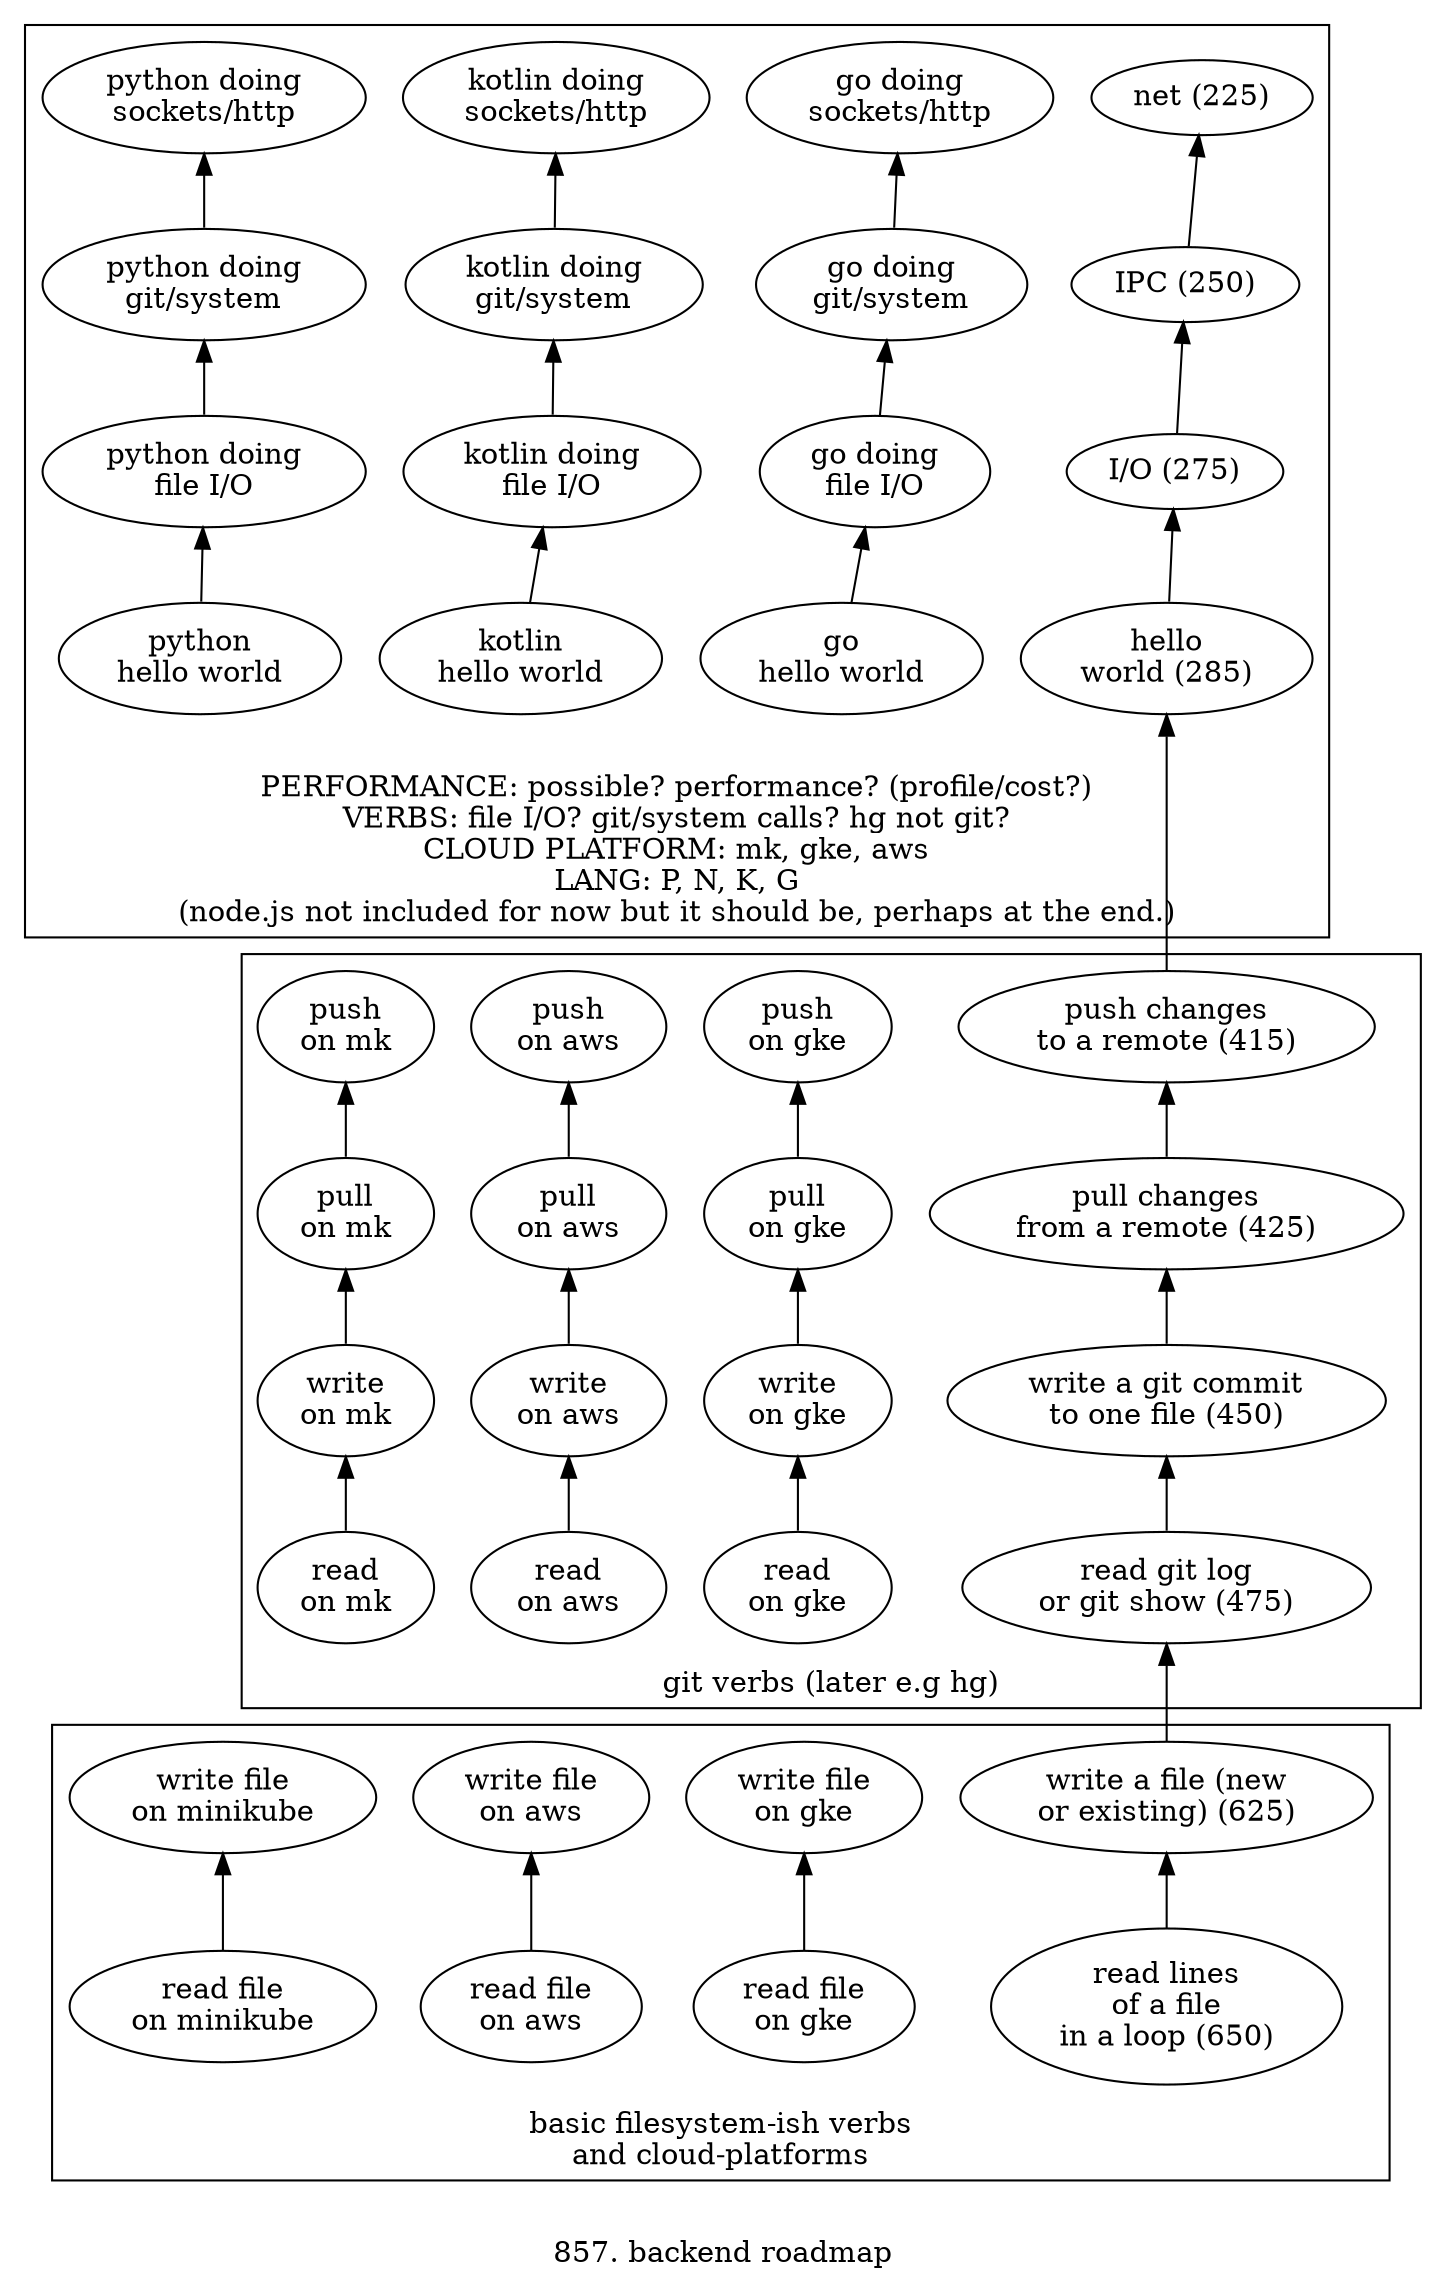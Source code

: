 digraph g {

rankdir=BT
subgraph cluster_200_thru_299 {

n_legend_225[label="net (225)"]
n_legend_250[label="IPC (250)"]
n_legend_275[label="I/O (275)"]
n_legend_285[label="hello\nworld (285)"]

n_legend_250->n_legend_225
n_legend_275->n_legend_250
n_legend_285->n_legend_275

n_G_250->n_G_225
n_G_275->n_G_250
n_G_285->n_G_275

n_G_225[label="go doing\nsockets/http"]
n_G_250[label="go doing\ngit/system"]
n_G_275[label="go doing\nfile I/O"]
n_G_285[label="go\nhello world"]

n_K_250->n_K_225
n_K_275->n_K_250
n_K_285->n_K_275

n_K_225[label="kotlin doing\nsockets/http"]
n_K_250[label="kotlin doing\ngit/system"]
n_K_275[label="kotlin doing\nfile I/O"]
n_K_285[label="kotlin\nhello world"]

n_P_250->n_P_225
n_P_275->n_P_250
n_P_285->n_P_275

n_P_225[label="python doing\nsockets/http"]
n_P_250[label="python doing\ngit/system"]
n_P_275[label="python doing\nfile I/O"]
n_P_285[label="python\nhello world"]

label="
PERFORMANCE: possible? performance? (profile/cost?)
VERBS: file I/O? git/system calls? hg not git?
CLOUD PLATFORM: mk, gke, aws
LANG: P, N, K, G
(node.js not included for now but it should be, perhaps at the end.)
"
}

n_legend_415->n_legend_285

subgraph cluster_400_thru_499 {

n_legend_415[label="push changes\nto a remote (415)"]
n_legend_425[label="pull changes\nfrom a remote (425)"]
n_legend_450[label="write a git commit\nto one file (450)"]
n_legend_475[label="read git log\nor git show (475)"]

n_legend_425->n_legend_415
n_legend_450->n_legend_425
n_legend_475->n_legend_450

n_gke_425->n_gke_415
n_gke_450->n_gke_425
n_gke_475->n_gke_450

n_gke_415[label="push\non gke"]
n_gke_425[label="pull\non gke"]
n_gke_450[label="write\non gke"]
n_gke_475[label="read\non gke"]


n_aws_425->n_aws_415
n_aws_450->n_aws_425
n_aws_475->n_aws_450

n_aws_415[label="push\non aws"]
n_aws_425[label="pull\non aws"]
n_aws_450[label="write\non aws"]
n_aws_475[label="read\non aws"]


n_mk_425->n_mk_415
n_mk_450->n_mk_425
n_mk_475->n_mk_450

n_mk_415[label="push\non mk"]
n_mk_425[label="pull\non mk"]
n_mk_450[label="write\non mk"]
n_mk_475[label="read\non mk"]

label="git verbs (later e.g hg)"
}

n_legend_625->n_legend_475

subgraph cluster_600_thru_699 {

n_legend_625[label="write a file (new\nor existing) (625)"]
n_legend_650[label="read lines\nof a file\nin a loop (650)"]

n_legend_650->n_legend_625

n_gke_650->n_gke_625
n_aws_650->n_aws_625
n_mk_650->n_mk_625

n_gke_625[label="write file\non gke"]
n_gke_650[label="read file\non gke"]

n_aws_625[label="write file\non aws"]
n_aws_650[label="read file\non aws"]

n_mk_625[label="write file\non minikube"]
n_mk_650[label="read file\non minikube"]

label="basic filesystem-ish verbs\nand cloud-platforms"
}

label="
857. backend roadmap"
}


